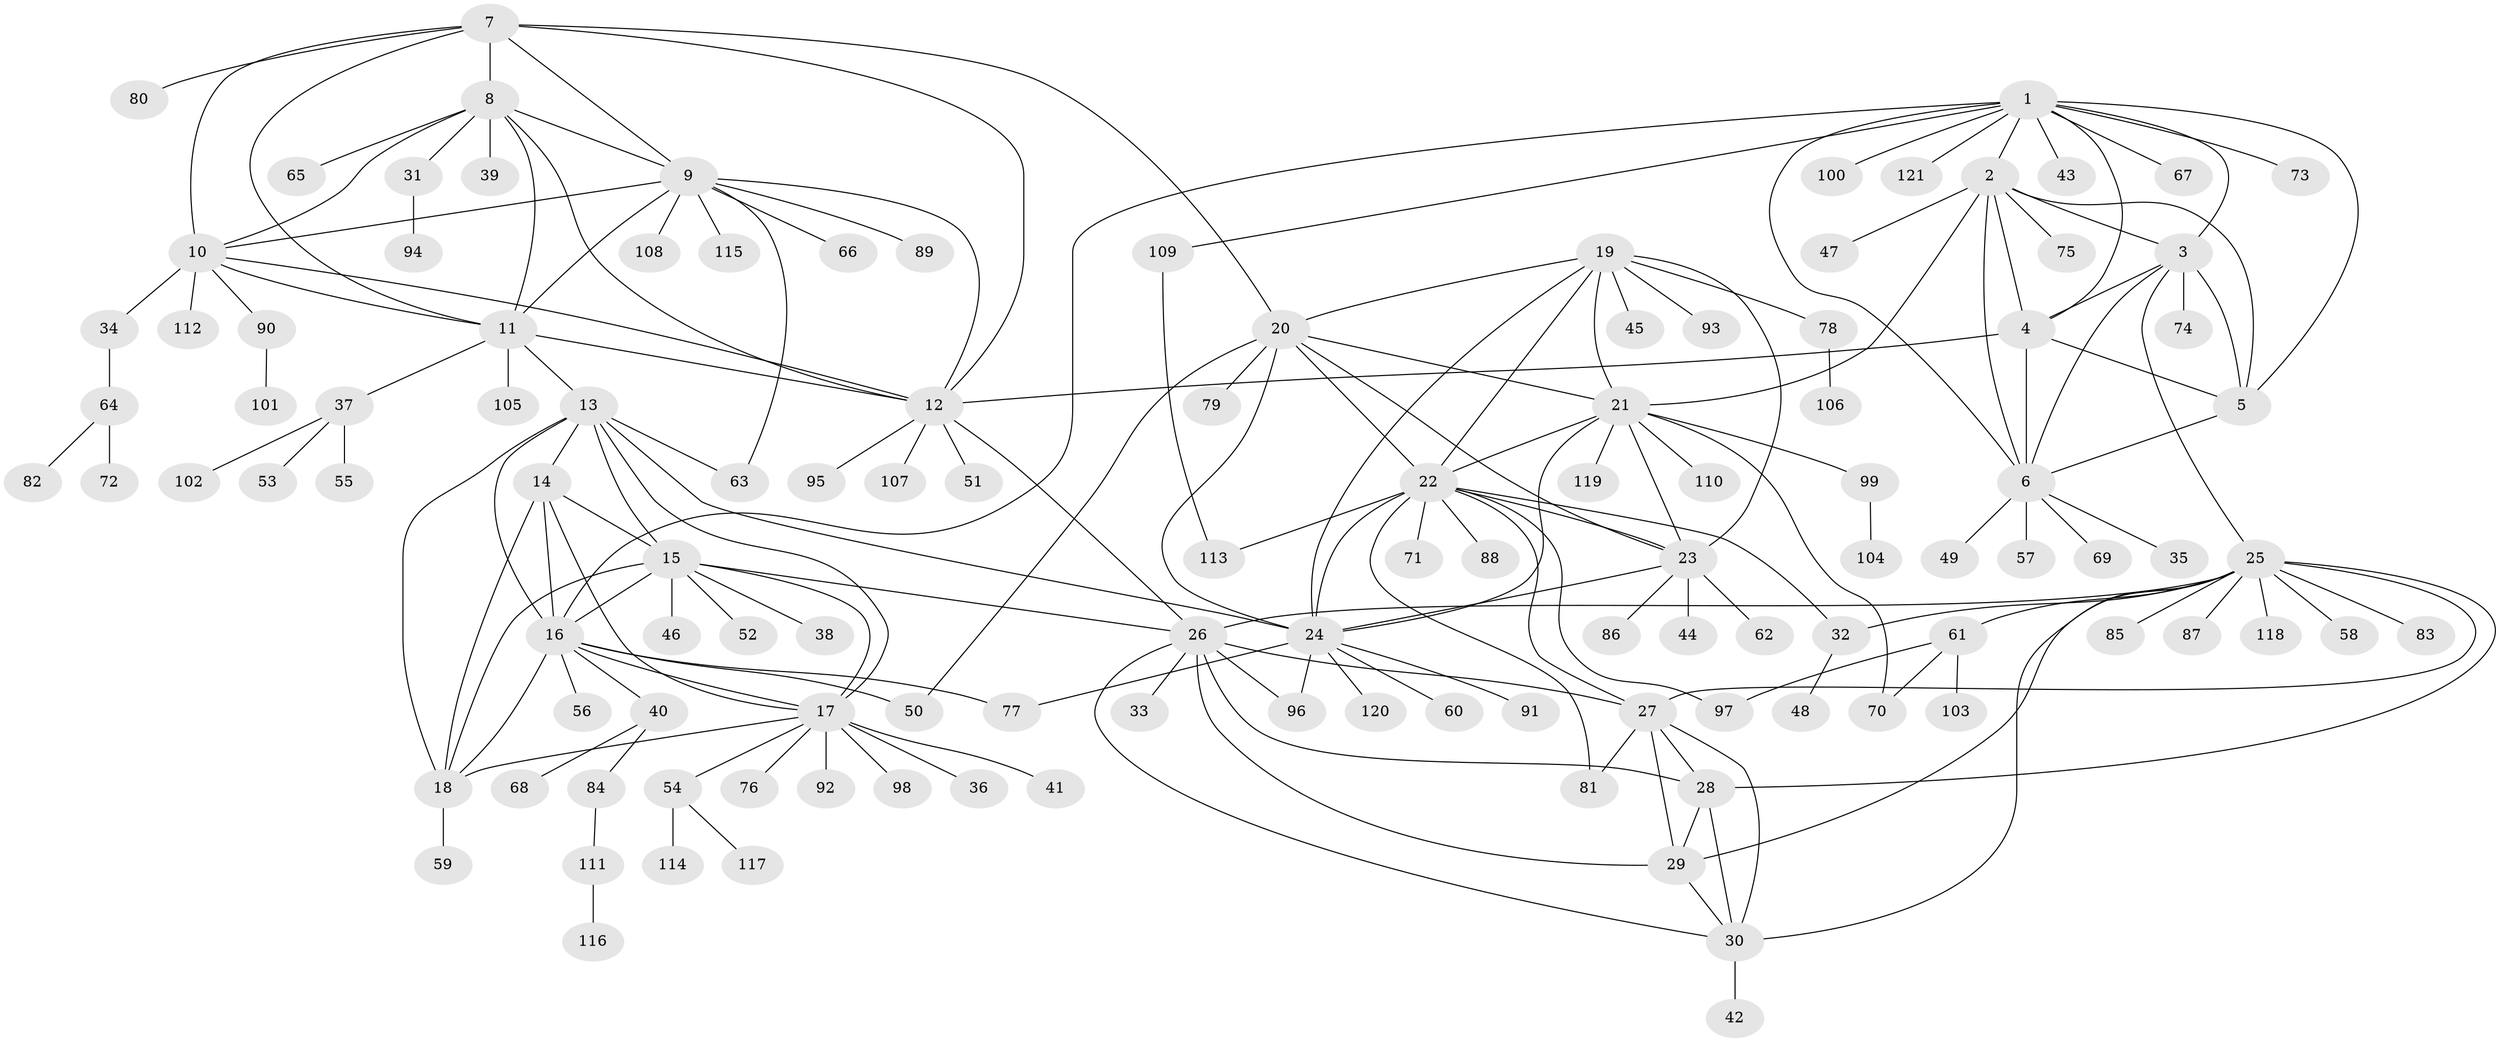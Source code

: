// Generated by graph-tools (version 1.1) at 2025/50/03/09/25 03:50:27]
// undirected, 121 vertices, 185 edges
graph export_dot {
graph [start="1"]
  node [color=gray90,style=filled];
  1;
  2;
  3;
  4;
  5;
  6;
  7;
  8;
  9;
  10;
  11;
  12;
  13;
  14;
  15;
  16;
  17;
  18;
  19;
  20;
  21;
  22;
  23;
  24;
  25;
  26;
  27;
  28;
  29;
  30;
  31;
  32;
  33;
  34;
  35;
  36;
  37;
  38;
  39;
  40;
  41;
  42;
  43;
  44;
  45;
  46;
  47;
  48;
  49;
  50;
  51;
  52;
  53;
  54;
  55;
  56;
  57;
  58;
  59;
  60;
  61;
  62;
  63;
  64;
  65;
  66;
  67;
  68;
  69;
  70;
  71;
  72;
  73;
  74;
  75;
  76;
  77;
  78;
  79;
  80;
  81;
  82;
  83;
  84;
  85;
  86;
  87;
  88;
  89;
  90;
  91;
  92;
  93;
  94;
  95;
  96;
  97;
  98;
  99;
  100;
  101;
  102;
  103;
  104;
  105;
  106;
  107;
  108;
  109;
  110;
  111;
  112;
  113;
  114;
  115;
  116;
  117;
  118;
  119;
  120;
  121;
  1 -- 2;
  1 -- 3;
  1 -- 4;
  1 -- 5;
  1 -- 6;
  1 -- 16;
  1 -- 43;
  1 -- 67;
  1 -- 73;
  1 -- 100;
  1 -- 109;
  1 -- 121;
  2 -- 3;
  2 -- 4;
  2 -- 5;
  2 -- 6;
  2 -- 21;
  2 -- 47;
  2 -- 75;
  3 -- 4;
  3 -- 5;
  3 -- 6;
  3 -- 25;
  3 -- 74;
  4 -- 5;
  4 -- 6;
  4 -- 12;
  5 -- 6;
  6 -- 35;
  6 -- 49;
  6 -- 57;
  6 -- 69;
  7 -- 8;
  7 -- 9;
  7 -- 10;
  7 -- 11;
  7 -- 12;
  7 -- 20;
  7 -- 80;
  8 -- 9;
  8 -- 10;
  8 -- 11;
  8 -- 12;
  8 -- 31;
  8 -- 39;
  8 -- 65;
  9 -- 10;
  9 -- 11;
  9 -- 12;
  9 -- 63;
  9 -- 66;
  9 -- 89;
  9 -- 108;
  9 -- 115;
  10 -- 11;
  10 -- 12;
  10 -- 34;
  10 -- 90;
  10 -- 112;
  11 -- 12;
  11 -- 13;
  11 -- 37;
  11 -- 105;
  12 -- 26;
  12 -- 51;
  12 -- 95;
  12 -- 107;
  13 -- 14;
  13 -- 15;
  13 -- 16;
  13 -- 17;
  13 -- 18;
  13 -- 24;
  13 -- 63;
  14 -- 15;
  14 -- 16;
  14 -- 17;
  14 -- 18;
  15 -- 16;
  15 -- 17;
  15 -- 18;
  15 -- 26;
  15 -- 38;
  15 -- 46;
  15 -- 52;
  16 -- 17;
  16 -- 18;
  16 -- 40;
  16 -- 50;
  16 -- 56;
  16 -- 77;
  17 -- 18;
  17 -- 36;
  17 -- 41;
  17 -- 54;
  17 -- 76;
  17 -- 92;
  17 -- 98;
  18 -- 59;
  19 -- 20;
  19 -- 21;
  19 -- 22;
  19 -- 23;
  19 -- 24;
  19 -- 45;
  19 -- 78;
  19 -- 93;
  20 -- 21;
  20 -- 22;
  20 -- 23;
  20 -- 24;
  20 -- 50;
  20 -- 79;
  21 -- 22;
  21 -- 23;
  21 -- 24;
  21 -- 70;
  21 -- 99;
  21 -- 110;
  21 -- 119;
  22 -- 23;
  22 -- 24;
  22 -- 27;
  22 -- 32;
  22 -- 71;
  22 -- 81;
  22 -- 88;
  22 -- 97;
  22 -- 113;
  23 -- 24;
  23 -- 44;
  23 -- 62;
  23 -- 86;
  24 -- 60;
  24 -- 77;
  24 -- 91;
  24 -- 96;
  24 -- 120;
  25 -- 26;
  25 -- 27;
  25 -- 28;
  25 -- 29;
  25 -- 30;
  25 -- 32;
  25 -- 58;
  25 -- 61;
  25 -- 83;
  25 -- 85;
  25 -- 87;
  25 -- 118;
  26 -- 27;
  26 -- 28;
  26 -- 29;
  26 -- 30;
  26 -- 33;
  26 -- 96;
  27 -- 28;
  27 -- 29;
  27 -- 30;
  27 -- 81;
  28 -- 29;
  28 -- 30;
  29 -- 30;
  30 -- 42;
  31 -- 94;
  32 -- 48;
  34 -- 64;
  37 -- 53;
  37 -- 55;
  37 -- 102;
  40 -- 68;
  40 -- 84;
  54 -- 114;
  54 -- 117;
  61 -- 70;
  61 -- 97;
  61 -- 103;
  64 -- 72;
  64 -- 82;
  78 -- 106;
  84 -- 111;
  90 -- 101;
  99 -- 104;
  109 -- 113;
  111 -- 116;
}
